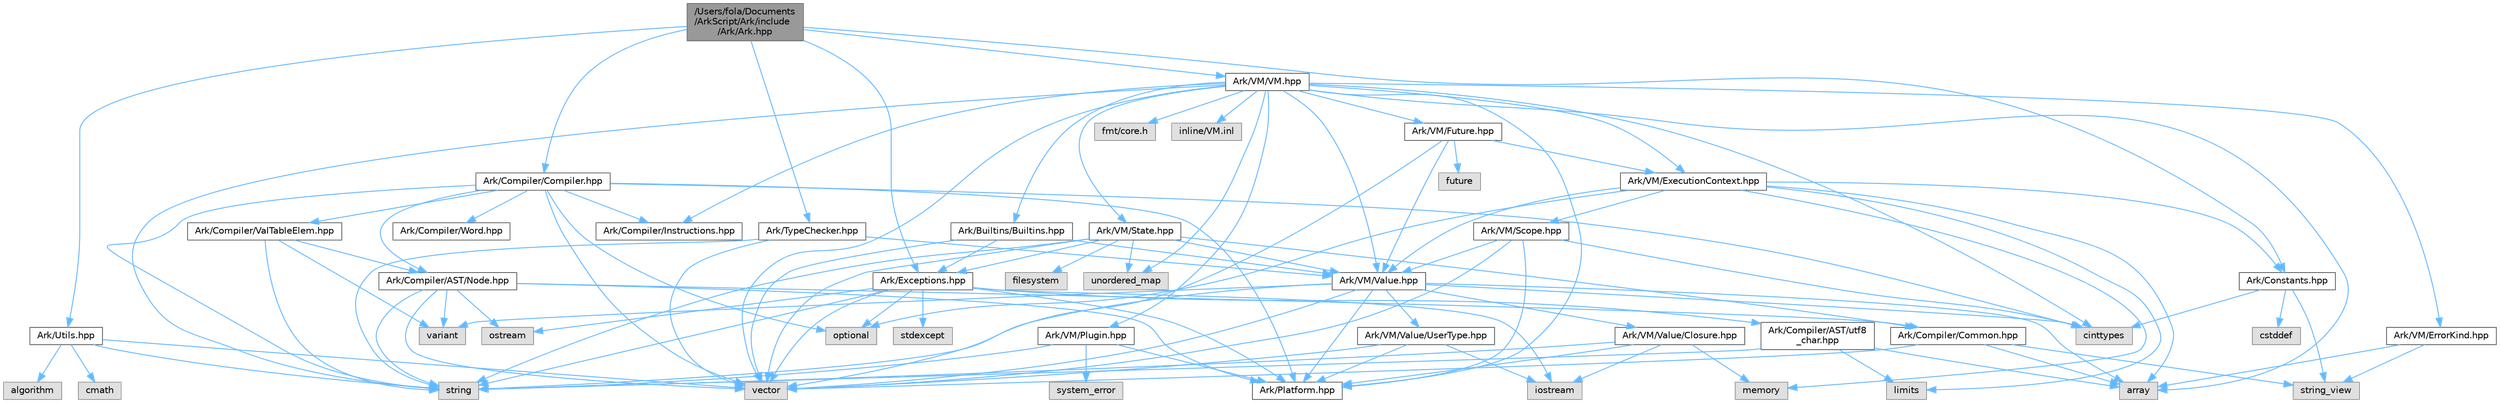 digraph "/Users/fola/Documents/ArkScript/Ark/include/Ark/Ark.hpp"
{
 // INTERACTIVE_SVG=YES
 // LATEX_PDF_SIZE
  bgcolor="transparent";
  edge [fontname=Helvetica,fontsize=10,labelfontname=Helvetica,labelfontsize=10];
  node [fontname=Helvetica,fontsize=10,shape=box,height=0.2,width=0.4];
  Node1 [label="/Users/fola/Documents\l/ArkScript/Ark/include\l/Ark/Ark.hpp",height=0.2,width=0.4,color="gray40", fillcolor="grey60", style="filled", fontcolor="black",tooltip="Includes the needed files to start using ArkScript."];
  Node1 -> Node2 [color="steelblue1",style="solid"];
  Node2 [label="Ark/Exceptions.hpp",height=0.2,width=0.4,color="grey40", fillcolor="white", style="filled",URL="$d2/de9/Exceptions_8hpp.html",tooltip="ArkScript homemade exceptions."];
  Node2 -> Node3 [color="steelblue1",style="solid"];
  Node3 [label="string",height=0.2,width=0.4,color="grey60", fillcolor="#E0E0E0", style="filled",tooltip=" "];
  Node2 -> Node4 [color="steelblue1",style="solid"];
  Node4 [label="vector",height=0.2,width=0.4,color="grey60", fillcolor="#E0E0E0", style="filled",tooltip=" "];
  Node2 -> Node5 [color="steelblue1",style="solid"];
  Node5 [label="stdexcept",height=0.2,width=0.4,color="grey60", fillcolor="#E0E0E0", style="filled",tooltip=" "];
  Node2 -> Node6 [color="steelblue1",style="solid"];
  Node6 [label="optional",height=0.2,width=0.4,color="grey60", fillcolor="#E0E0E0", style="filled",tooltip=" "];
  Node2 -> Node7 [color="steelblue1",style="solid"];
  Node7 [label="ostream",height=0.2,width=0.4,color="grey60", fillcolor="#E0E0E0", style="filled",tooltip=" "];
  Node2 -> Node8 [color="steelblue1",style="solid"];
  Node8 [label="iostream",height=0.2,width=0.4,color="grey60", fillcolor="#E0E0E0", style="filled",tooltip=" "];
  Node2 -> Node9 [color="steelblue1",style="solid"];
  Node9 [label="Ark/Compiler/AST/utf8\l_char.hpp",height=0.2,width=0.4,color="grey40", fillcolor="white", style="filled",URL="$db/d4e/utf8__char_8hpp.html",tooltip=" "];
  Node9 -> Node10 [color="steelblue1",style="solid"];
  Node10 [label="array",height=0.2,width=0.4,color="grey60", fillcolor="#E0E0E0", style="filled",tooltip=" "];
  Node9 -> Node3 [color="steelblue1",style="solid"];
  Node9 -> Node11 [color="steelblue1",style="solid"];
  Node11 [label="limits",height=0.2,width=0.4,color="grey60", fillcolor="#E0E0E0", style="filled",tooltip=" "];
  Node2 -> Node12 [color="steelblue1",style="solid"];
  Node12 [label="Ark/Platform.hpp",height=0.2,width=0.4,color="grey40", fillcolor="white", style="filled",URL="$d5/d40/Platform_8hpp.html",tooltip="ArkScript configuration macros."];
  Node1 -> Node13 [color="steelblue1",style="solid"];
  Node13 [label="Ark/Constants.hpp",height=0.2,width=0.4,color="grey40", fillcolor="white", style="filled",URL="$d6/de9/Constants_8hpp.html",tooltip="Constants used by ArkScript."];
  Node13 -> Node14 [color="steelblue1",style="solid"];
  Node14 [label="string_view",height=0.2,width=0.4,color="grey60", fillcolor="#E0E0E0", style="filled",tooltip=" "];
  Node13 -> Node15 [color="steelblue1",style="solid"];
  Node15 [label="cinttypes",height=0.2,width=0.4,color="grey60", fillcolor="#E0E0E0", style="filled",tooltip=" "];
  Node13 -> Node16 [color="steelblue1",style="solid"];
  Node16 [label="cstddef",height=0.2,width=0.4,color="grey60", fillcolor="#E0E0E0", style="filled",tooltip=" "];
  Node1 -> Node17 [color="steelblue1",style="solid"];
  Node17 [label="Ark/Utils.hpp",height=0.2,width=0.4,color="grey40", fillcolor="white", style="filled",URL="$d4/dcb/Ark_2Utils_8hpp.html",tooltip="Lots of utilities about string, filesystem and more."];
  Node17 -> Node18 [color="steelblue1",style="solid"];
  Node18 [label="algorithm",height=0.2,width=0.4,color="grey60", fillcolor="#E0E0E0", style="filled",tooltip=" "];
  Node17 -> Node3 [color="steelblue1",style="solid"];
  Node17 -> Node4 [color="steelblue1",style="solid"];
  Node17 -> Node19 [color="steelblue1",style="solid"];
  Node19 [label="cmath",height=0.2,width=0.4,color="grey60", fillcolor="#E0E0E0", style="filled",tooltip=" "];
  Node1 -> Node20 [color="steelblue1",style="solid"];
  Node20 [label="Ark/VM/VM.hpp",height=0.2,width=0.4,color="grey40", fillcolor="white", style="filled",URL="$d1/d91/VM_8hpp.html",tooltip="The ArkScript virtual machine."];
  Node20 -> Node10 [color="steelblue1",style="solid"];
  Node20 -> Node4 [color="steelblue1",style="solid"];
  Node20 -> Node3 [color="steelblue1",style="solid"];
  Node20 -> Node15 [color="steelblue1",style="solid"];
  Node20 -> Node21 [color="steelblue1",style="solid"];
  Node21 [label="unordered_map",height=0.2,width=0.4,color="grey60", fillcolor="#E0E0E0", style="filled",tooltip=" "];
  Node20 -> Node22 [color="steelblue1",style="solid"];
  Node22 [label="fmt/core.h",height=0.2,width=0.4,color="grey60", fillcolor="#E0E0E0", style="filled",tooltip=" "];
  Node20 -> Node23 [color="steelblue1",style="solid"];
  Node23 [label="Ark/Compiler/Instructions.hpp",height=0.2,width=0.4,color="grey40", fillcolor="white", style="filled",URL="$d8/daa/Instructions_8hpp.html",tooltip="The different instructions used by the compiler and virtual machine."];
  Node20 -> Node24 [color="steelblue1",style="solid"];
  Node24 [label="Ark/VM/Value.hpp",height=0.2,width=0.4,color="grey40", fillcolor="white", style="filled",URL="$de/dfd/Value_8hpp.html",tooltip=" "];
  Node24 -> Node4 [color="steelblue1",style="solid"];
  Node24 -> Node25 [color="steelblue1",style="solid"];
  Node25 [label="variant",height=0.2,width=0.4,color="grey60", fillcolor="#E0E0E0", style="filled",tooltip=" "];
  Node24 -> Node3 [color="steelblue1",style="solid"];
  Node24 -> Node15 [color="steelblue1",style="solid"];
  Node24 -> Node10 [color="steelblue1",style="solid"];
  Node24 -> Node26 [color="steelblue1",style="solid"];
  Node26 [label="Ark/VM/Value/Closure.hpp",height=0.2,width=0.4,color="grey40", fillcolor="white", style="filled",URL="$dc/dd5/Closure_8hpp.html",tooltip="Subtype of the value type, handling closures."];
  Node26 -> Node27 [color="steelblue1",style="solid"];
  Node27 [label="memory",height=0.2,width=0.4,color="grey60", fillcolor="#E0E0E0", style="filled",tooltip=" "];
  Node26 -> Node8 [color="steelblue1",style="solid"];
  Node26 -> Node3 [color="steelblue1",style="solid"];
  Node26 -> Node12 [color="steelblue1",style="solid"];
  Node24 -> Node28 [color="steelblue1",style="solid"];
  Node28 [label="Ark/VM/Value/UserType.hpp",height=0.2,width=0.4,color="grey40", fillcolor="white", style="filled",URL="$dc/d3d/UserType_8hpp.html",tooltip="Subtype of the value, capable of handling any C++ type."];
  Node28 -> Node8 [color="steelblue1",style="solid"];
  Node28 -> Node4 [color="steelblue1",style="solid"];
  Node28 -> Node12 [color="steelblue1",style="solid"];
  Node24 -> Node12 [color="steelblue1",style="solid"];
  Node20 -> Node29 [color="steelblue1",style="solid"];
  Node29 [label="Ark/VM/State.hpp",height=0.2,width=0.4,color="grey40", fillcolor="white", style="filled",URL="$d0/db5/State_8hpp.html",tooltip="State used by the virtual machine: it loads the bytecode, can compile it if needed,..."];
  Node29 -> Node3 [color="steelblue1",style="solid"];
  Node29 -> Node4 [color="steelblue1",style="solid"];
  Node29 -> Node21 [color="steelblue1",style="solid"];
  Node29 -> Node30 [color="steelblue1",style="solid"];
  Node30 [label="filesystem",height=0.2,width=0.4,color="grey60", fillcolor="#E0E0E0", style="filled",tooltip=" "];
  Node29 -> Node24 [color="steelblue1",style="solid"];
  Node29 -> Node31 [color="steelblue1",style="solid"];
  Node31 [label="Ark/Compiler/Common.hpp",height=0.2,width=0.4,color="grey40", fillcolor="white", style="filled",URL="$d8/ddd/Common_8hpp.html",tooltip="Common code for the compiler."];
  Node31 -> Node10 [color="steelblue1",style="solid"];
  Node31 -> Node14 [color="steelblue1",style="solid"];
  Node31 -> Node4 [color="steelblue1",style="solid"];
  Node29 -> Node2 [color="steelblue1",style="solid"];
  Node20 -> Node32 [color="steelblue1",style="solid"];
  Node32 [label="Ark/VM/ErrorKind.hpp",height=0.2,width=0.4,color="grey40", fillcolor="white", style="filled",URL="$de/df9/ErrorKind_8hpp.html",tooltip=" "];
  Node32 -> Node10 [color="steelblue1",style="solid"];
  Node32 -> Node14 [color="steelblue1",style="solid"];
  Node20 -> Node33 [color="steelblue1",style="solid"];
  Node33 [label="Ark/VM/ExecutionContext.hpp",height=0.2,width=0.4,color="grey40", fillcolor="white", style="filled",URL="$db/df6/ExecutionContext_8hpp.html",tooltip="Keeping track of the internal data needed by the VM."];
  Node33 -> Node10 [color="steelblue1",style="solid"];
  Node33 -> Node11 [color="steelblue1",style="solid"];
  Node33 -> Node27 [color="steelblue1",style="solid"];
  Node33 -> Node6 [color="steelblue1",style="solid"];
  Node33 -> Node13 [color="steelblue1",style="solid"];
  Node33 -> Node24 [color="steelblue1",style="solid"];
  Node33 -> Node34 [color="steelblue1",style="solid"];
  Node34 [label="Ark/VM/Scope.hpp",height=0.2,width=0.4,color="grey40", fillcolor="white", style="filled",URL="$d8/dcd/Scope_8hpp.html",tooltip="The virtual machine scope system."];
  Node34 -> Node4 [color="steelblue1",style="solid"];
  Node34 -> Node15 [color="steelblue1",style="solid"];
  Node34 -> Node12 [color="steelblue1",style="solid"];
  Node34 -> Node24 [color="steelblue1",style="solid"];
  Node20 -> Node35 [color="steelblue1",style="solid"];
  Node35 [label="Ark/Builtins/Builtins.hpp",height=0.2,width=0.4,color="grey40", fillcolor="white", style="filled",URL="$da/d84/Builtins_8hpp.html",tooltip="Host the declaration of all the ArkScript builtins."];
  Node35 -> Node4 [color="steelblue1",style="solid"];
  Node35 -> Node24 [color="steelblue1",style="solid"];
  Node35 -> Node2 [color="steelblue1",style="solid"];
  Node20 -> Node12 [color="steelblue1",style="solid"];
  Node20 -> Node36 [color="steelblue1",style="solid"];
  Node36 [label="Ark/VM/Plugin.hpp",height=0.2,width=0.4,color="grey40", fillcolor="white", style="filled",URL="$db/d0e/Plugin_8hpp.html",tooltip="Loads .dll/.so/.dynlib files."];
  Node36 -> Node12 [color="steelblue1",style="solid"];
  Node36 -> Node3 [color="steelblue1",style="solid"];
  Node36 -> Node37 [color="steelblue1",style="solid"];
  Node37 [label="system_error",height=0.2,width=0.4,color="grey60", fillcolor="#E0E0E0", style="filled",tooltip=" "];
  Node20 -> Node38 [color="steelblue1",style="solid"];
  Node38 [label="Ark/VM/Future.hpp",height=0.2,width=0.4,color="grey40", fillcolor="white", style="filled",URL="$d0/dda/Future_8hpp.html",tooltip=" "];
  Node38 -> Node39 [color="steelblue1",style="solid"];
  Node39 [label="future",height=0.2,width=0.4,color="grey60", fillcolor="#E0E0E0", style="filled",tooltip=" "];
  Node38 -> Node4 [color="steelblue1",style="solid"];
  Node38 -> Node24 [color="steelblue1",style="solid"];
  Node38 -> Node33 [color="steelblue1",style="solid"];
  Node20 -> Node40 [color="steelblue1",style="solid"];
  Node40 [label="inline/VM.inl",height=0.2,width=0.4,color="grey60", fillcolor="#E0E0E0", style="filled",tooltip=" "];
  Node1 -> Node41 [color="steelblue1",style="solid"];
  Node41 [label="Ark/Compiler/Compiler.hpp",height=0.2,width=0.4,color="grey40", fillcolor="white", style="filled",URL="$d8/d0f/Compiler_8hpp.html",tooltip="ArkScript compiler is in charge of transforming the AST into bytecode."];
  Node41 -> Node4 [color="steelblue1",style="solid"];
  Node41 -> Node3 [color="steelblue1",style="solid"];
  Node41 -> Node15 [color="steelblue1",style="solid"];
  Node41 -> Node6 [color="steelblue1",style="solid"];
  Node41 -> Node12 [color="steelblue1",style="solid"];
  Node41 -> Node23 [color="steelblue1",style="solid"];
  Node41 -> Node42 [color="steelblue1",style="solid"];
  Node42 [label="Ark/Compiler/Word.hpp",height=0.2,width=0.4,color="grey40", fillcolor="white", style="filled",URL="$db/d53/Word_8hpp.html",tooltip="Describe an instruction and its immediate argument."];
  Node41 -> Node43 [color="steelblue1",style="solid"];
  Node43 [label="Ark/Compiler/AST/Node.hpp",height=0.2,width=0.4,color="grey40", fillcolor="white", style="filled",URL="$d7/dc6/Node_8hpp.html",tooltip="AST node used by the parser, optimizer and compiler."];
  Node43 -> Node25 [color="steelblue1",style="solid"];
  Node43 -> Node7 [color="steelblue1",style="solid"];
  Node43 -> Node3 [color="steelblue1",style="solid"];
  Node43 -> Node4 [color="steelblue1",style="solid"];
  Node43 -> Node31 [color="steelblue1",style="solid"];
  Node43 -> Node12 [color="steelblue1",style="solid"];
  Node41 -> Node44 [color="steelblue1",style="solid"];
  Node44 [label="Ark/Compiler/ValTableElem.hpp",height=0.2,width=0.4,color="grey40", fillcolor="white", style="filled",URL="$dd/de7/ValTableElem_8hpp.html",tooltip="The basic value type handled by the compiler."];
  Node44 -> Node25 [color="steelblue1",style="solid"];
  Node44 -> Node3 [color="steelblue1",style="solid"];
  Node44 -> Node43 [color="steelblue1",style="solid"];
  Node1 -> Node45 [color="steelblue1",style="solid"];
  Node45 [label="Ark/TypeChecker.hpp",height=0.2,width=0.4,color="grey40", fillcolor="white", style="filled",URL="$db/d5e/TypeChecker_8hpp.html",tooltip=" "];
  Node45 -> Node3 [color="steelblue1",style="solid"];
  Node45 -> Node4 [color="steelblue1",style="solid"];
  Node45 -> Node24 [color="steelblue1",style="solid"];
}

